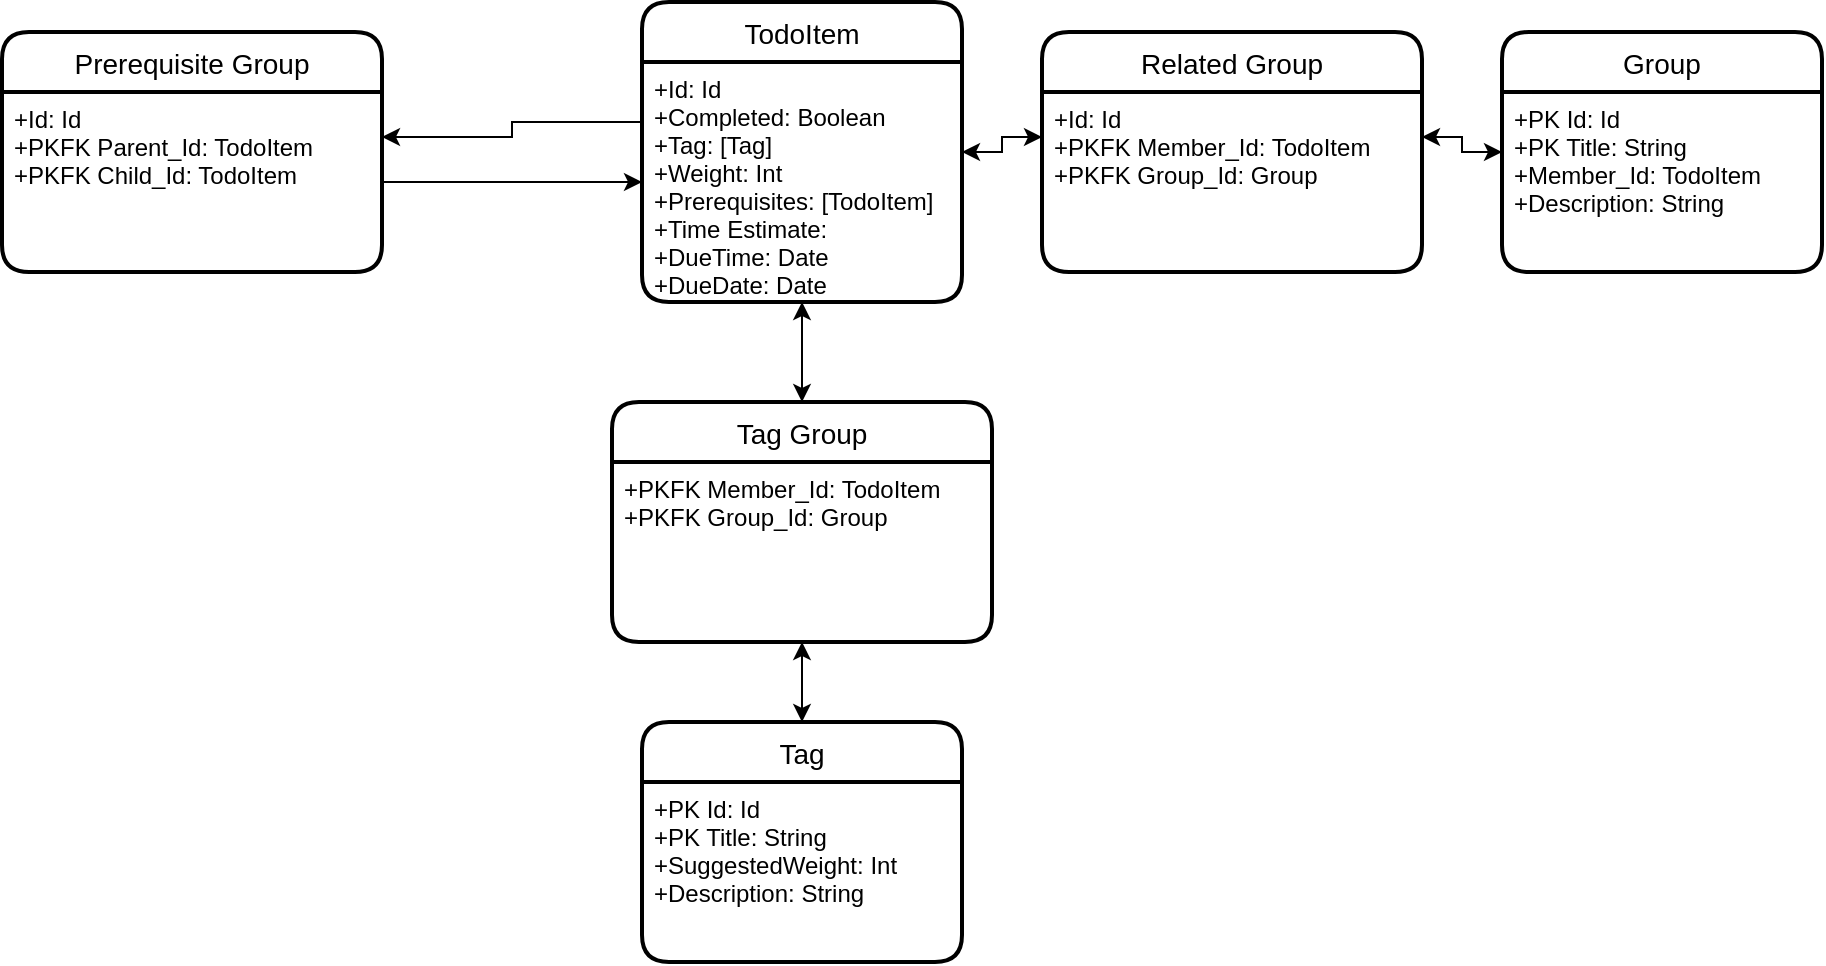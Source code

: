 <mxfile version="14.6.9" type="device" pages="4"><diagram id="w9Z-Ot1DT9RjUsLo7C4t" name="Database"><mxGraphModel dx="2272" dy="762" grid="1" gridSize="10" guides="1" tooltips="1" connect="1" arrows="1" fold="1" page="1" pageScale="1" pageWidth="850" pageHeight="1100" math="0" shadow="0"><root><mxCell id="0"/><mxCell id="1" parent="0"/><mxCell id="lCKme6r000xQtiHqYzqh-4" style="edgeStyle=orthogonalEdgeStyle;rounded=0;orthogonalLoop=1;jettySize=auto;html=1;entryX=0;entryY=0.25;entryDx=0;entryDy=0;startArrow=classic;startFill=1;" parent="1" source="hEsXncQ1UIlWttrNOkni-10" target="uS29JIJUTEtiiOTJYkYj-2" edge="1"><mxGeometry relative="1" as="geometry"/></mxCell><mxCell id="hEsXncQ1UIlWttrNOkni-10" value="TodoItem" style="swimlane;childLayout=stackLayout;horizontal=1;startSize=30;horizontalStack=0;rounded=1;fontSize=14;fontStyle=0;strokeWidth=2;resizeParent=0;resizeLast=1;shadow=0;dashed=0;align=center;" parent="1" vertex="1"><mxGeometry x="30" y="150" width="160" height="150" as="geometry"/></mxCell><mxCell id="hEsXncQ1UIlWttrNOkni-11" value="+Id: Id&#10;+Completed: Boolean&#10;+Tag: [Tag]&#10;+Weight: Int&#10;+Prerequisites: [TodoItem]&#10;+Time Estimate:&#10;+DueTime: Date&#10;+DueDate: Date" style="align=left;strokeColor=none;fillColor=none;spacingLeft=4;fontSize=12;verticalAlign=top;resizable=0;rotatable=0;part=1;" parent="hEsXncQ1UIlWttrNOkni-10" vertex="1"><mxGeometry y="30" width="160" height="120" as="geometry"/></mxCell><mxCell id="hEsXncQ1UIlWttrNOkni-14" value="Tag" style="swimlane;childLayout=stackLayout;horizontal=1;startSize=30;horizontalStack=0;rounded=1;fontSize=14;fontStyle=0;strokeWidth=2;resizeParent=0;resizeLast=1;shadow=0;dashed=0;align=center;" parent="1" vertex="1"><mxGeometry x="30" y="510" width="160" height="120" as="geometry"/></mxCell><mxCell id="hEsXncQ1UIlWttrNOkni-15" value="+PK Id: Id&#10;+PK Title: String&#10;+SuggestedWeight: Int&#10;+Description: String" style="align=left;strokeColor=none;fillColor=none;spacingLeft=4;fontSize=12;verticalAlign=top;resizable=0;rotatable=0;part=1;" parent="hEsXncQ1UIlWttrNOkni-14" vertex="1"><mxGeometry y="30" width="160" height="90" as="geometry"/></mxCell><mxCell id="lCKme6r000xQtiHqYzqh-3" style="edgeStyle=orthogonalEdgeStyle;rounded=0;orthogonalLoop=1;jettySize=auto;html=1;exitX=1;exitY=0.25;exitDx=0;exitDy=0;startArrow=classic;startFill=1;" parent="1" source="uS29JIJUTEtiiOTJYkYj-2" target="XiJTM9VHNmCkI-6jd9-G-1" edge="1"><mxGeometry relative="1" as="geometry"/></mxCell><mxCell id="XiJTM9VHNmCkI-6jd9-G-1" value="Group" style="swimlane;childLayout=stackLayout;horizontal=1;startSize=30;horizontalStack=0;rounded=1;fontSize=14;fontStyle=0;strokeWidth=2;resizeParent=0;resizeLast=1;shadow=0;dashed=0;align=center;" parent="1" vertex="1"><mxGeometry x="460" y="165" width="160" height="120" as="geometry"/></mxCell><mxCell id="XiJTM9VHNmCkI-6jd9-G-2" value="+PK Id: Id&#10;+PK Title: String&#10;+Member_Id: TodoItem&#10;+Description: String" style="align=left;strokeColor=none;fillColor=none;spacingLeft=4;fontSize=12;verticalAlign=top;resizable=0;rotatable=0;part=1;" parent="XiJTM9VHNmCkI-6jd9-G-1" vertex="1"><mxGeometry y="30" width="160" height="90" as="geometry"/></mxCell><mxCell id="uS29JIJUTEtiiOTJYkYj-1" value="Related Group" style="swimlane;childLayout=stackLayout;horizontal=1;startSize=30;horizontalStack=0;rounded=1;fontSize=14;fontStyle=0;strokeWidth=2;resizeParent=0;resizeLast=1;shadow=0;dashed=0;align=center;" parent="1" vertex="1"><mxGeometry x="230" y="165" width="190" height="120" as="geometry"/></mxCell><mxCell id="uS29JIJUTEtiiOTJYkYj-2" value="+Id: Id&#10;+PKFK Member_Id: TodoItem&#10;+PKFK Group_Id: Group" style="align=left;strokeColor=none;fillColor=none;spacingLeft=4;fontSize=12;verticalAlign=top;resizable=0;rotatable=0;part=1;" parent="uS29JIJUTEtiiOTJYkYj-1" vertex="1"><mxGeometry y="30" width="190" height="90" as="geometry"/></mxCell><mxCell id="uS29JIJUTEtiiOTJYkYj-3" value="Tag Group" style="swimlane;childLayout=stackLayout;horizontal=1;startSize=30;horizontalStack=0;rounded=1;fontSize=14;fontStyle=0;strokeWidth=2;resizeParent=0;resizeLast=1;shadow=0;dashed=0;align=center;" parent="1" vertex="1"><mxGeometry x="15" y="350" width="190" height="120" as="geometry"/></mxCell><mxCell id="uS29JIJUTEtiiOTJYkYj-4" value="+PKFK Member_Id: TodoItem&#10;+PKFK Group_Id: Group" style="align=left;strokeColor=none;fillColor=none;spacingLeft=4;fontSize=12;verticalAlign=top;resizable=0;rotatable=0;part=1;" parent="uS29JIJUTEtiiOTJYkYj-3" vertex="1"><mxGeometry y="30" width="190" height="90" as="geometry"/></mxCell><mxCell id="uS29JIJUTEtiiOTJYkYj-5" value="Prerequisite Group" style="swimlane;childLayout=stackLayout;horizontal=1;startSize=30;horizontalStack=0;rounded=1;fontSize=14;fontStyle=0;strokeWidth=2;resizeParent=0;resizeLast=1;shadow=0;dashed=0;align=center;" parent="1" vertex="1"><mxGeometry x="-290" y="165" width="190" height="120" as="geometry"/></mxCell><mxCell id="uS29JIJUTEtiiOTJYkYj-6" value="+Id: Id&#10;+PKFK Parent_Id: TodoItem&#10;+PKFK Child_Id: TodoItem" style="align=left;strokeColor=none;fillColor=none;spacingLeft=4;fontSize=12;verticalAlign=top;resizable=0;rotatable=0;part=1;" parent="uS29JIJUTEtiiOTJYkYj-5" vertex="1"><mxGeometry y="30" width="190" height="90" as="geometry"/></mxCell><mxCell id="Gl7ryOvTy7YsA5vWM8f--1" style="edgeStyle=orthogonalEdgeStyle;rounded=0;orthogonalLoop=1;jettySize=auto;html=1;exitX=0;exitY=0.25;exitDx=0;exitDy=0;entryX=1;entryY=0.25;entryDx=0;entryDy=0;" parent="1" source="hEsXncQ1UIlWttrNOkni-11" target="uS29JIJUTEtiiOTJYkYj-6" edge="1"><mxGeometry relative="1" as="geometry"/></mxCell><mxCell id="Gl7ryOvTy7YsA5vWM8f--2" style="edgeStyle=orthogonalEdgeStyle;rounded=0;orthogonalLoop=1;jettySize=auto;html=1;exitX=1;exitY=0.5;exitDx=0;exitDy=0;entryX=0;entryY=0.5;entryDx=0;entryDy=0;" parent="1" source="uS29JIJUTEtiiOTJYkYj-6" target="hEsXncQ1UIlWttrNOkni-11" edge="1"><mxGeometry relative="1" as="geometry"/></mxCell><mxCell id="seiEf7Ec4wVv-uPd3KMD-1" style="edgeStyle=orthogonalEdgeStyle;rounded=0;orthogonalLoop=1;jettySize=auto;html=1;exitX=0.5;exitY=1;exitDx=0;exitDy=0;entryX=0.5;entryY=0;entryDx=0;entryDy=0;startArrow=classic;startFill=1;" parent="1" source="hEsXncQ1UIlWttrNOkni-11" target="uS29JIJUTEtiiOTJYkYj-3" edge="1"><mxGeometry relative="1" as="geometry"/></mxCell><mxCell id="seiEf7Ec4wVv-uPd3KMD-2" style="edgeStyle=orthogonalEdgeStyle;rounded=0;orthogonalLoop=1;jettySize=auto;html=1;exitX=0.5;exitY=1;exitDx=0;exitDy=0;entryX=0.5;entryY=0;entryDx=0;entryDy=0;startArrow=classic;startFill=1;" parent="1" source="uS29JIJUTEtiiOTJYkYj-4" target="hEsXncQ1UIlWttrNOkni-14" edge="1"><mxGeometry relative="1" as="geometry"/></mxCell></root></mxGraphModel></diagram><diagram id="4_vDneGOm17w2C0n7o0x" name="Server"><mxGraphModel dx="2272" dy="762" grid="1" gridSize="10" guides="1" tooltips="1" connect="1" arrows="1" fold="1" page="1" pageScale="1" pageWidth="850" pageHeight="1100" math="0" shadow="0"><root><mxCell id="V-mAatHILPiothK4w5_0-0"/><mxCell id="V-mAatHILPiothK4w5_0-1" parent="V-mAatHILPiothK4w5_0-0"/><mxCell id="w4SJEn5hvBoU4jUlGMGE-0" value="Prerequisite Set" style="swimlane;childLayout=stackLayout;horizontal=1;startSize=30;horizontalStack=0;rounded=1;fontSize=14;fontStyle=0;strokeWidth=2;resizeParent=0;resizeLast=1;shadow=0;dashed=0;align=center;" parent="V-mAatHILPiothK4w5_0-1" vertex="1"><mxGeometry x="-560" y="180" width="190" height="120" as="geometry"/></mxCell><mxCell id="w4SJEn5hvBoU4jUlGMGE-1" value="Created per each prerequisite&#10;group, is a set that uses Id to&#10;keep track of loops at the cost of&#10;space" style="align=left;strokeColor=none;fillColor=none;spacingLeft=4;fontSize=12;verticalAlign=top;resizable=0;rotatable=0;part=1;" parent="w4SJEn5hvBoU4jUlGMGE-0" vertex="1"><mxGeometry y="30" width="190" height="90" as="geometry"/></mxCell></root></mxGraphModel></diagram><diagram id="A3wH4Cf-hCSHLjwGYGNS" name="Wireframe"><mxGraphModel dx="1422" dy="762" grid="1" gridSize="10" guides="1" tooltips="1" connect="1" arrows="1" fold="1" page="1" pageScale="1" pageWidth="850" pageHeight="1100" math="0" shadow="0"><root><mxCell id="sL80j_0c56OxRT2lVWYX-0"/><mxCell id="sL80j_0c56OxRT2lVWYX-1" parent="sL80j_0c56OxRT2lVWYX-0"/><mxCell id="D8sPp73t04uxT7QQMLxj-0" value="&lt;span&gt;1. Todo Item&lt;/span&gt;" style="swimlane;childLayout=stackLayout;horizontal=1;startSize=30;horizontalStack=0;rounded=1;fontSize=14;fontStyle=0;strokeWidth=2;resizeParent=0;resizeLast=1;shadow=0;dashed=0;align=left;html=1;" parent="sL80j_0c56OxRT2lVWYX-1" vertex="1"><mxGeometry x="100" y="50" width="280" height="210" as="geometry"/></mxCell><mxCell id="D8sPp73t04uxT7QQMLxj-1" value="Description and other fields" style="align=left;strokeColor=none;fillColor=none;spacingLeft=4;fontSize=12;verticalAlign=top;resizable=0;rotatable=0;part=1;" parent="D8sPp73t04uxT7QQMLxj-0" vertex="1"><mxGeometry y="30" width="280" height="180" as="geometry"/></mxCell><mxCell id="0M_XklMOYM7fN5GcrWqX-1" value="&lt;span&gt;2. Todo Item (Related to 1.)&lt;/span&gt;" style="swimlane;childLayout=stackLayout;horizontal=1;startSize=30;horizontalStack=0;rounded=1;fontSize=14;fontStyle=0;strokeWidth=2;resizeParent=0;resizeLast=1;shadow=0;dashed=0;align=left;html=1;" parent="sL80j_0c56OxRT2lVWYX-1" vertex="1"><mxGeometry x="380" y="50" width="280" height="210" as="geometry"/></mxCell><mxCell id="0M_XklMOYM7fN5GcrWqX-2" value="Description and other fields" style="align=left;strokeColor=none;fillColor=none;spacingLeft=4;fontSize=12;verticalAlign=top;resizable=0;rotatable=0;part=1;" parent="0M_XklMOYM7fN5GcrWqX-1" vertex="1"><mxGeometry y="30" width="280" height="180" as="geometry"/></mxCell><mxCell id="0M_XklMOYM7fN5GcrWqX-3" value="&lt;span&gt;1a. Subtask&lt;/span&gt;" style="swimlane;childLayout=stackLayout;horizontal=1;startSize=30;horizontalStack=0;rounded=1;fontSize=14;fontStyle=0;strokeWidth=2;resizeParent=0;resizeLast=1;shadow=0;dashed=0;align=left;html=1;" parent="sL80j_0c56OxRT2lVWYX-1" vertex="1"><mxGeometry x="110" y="260" width="280" height="120" as="geometry"/></mxCell><mxCell id="0M_XklMOYM7fN5GcrWqX-4" value="Description and other fields" style="align=left;strokeColor=none;fillColor=none;spacingLeft=4;fontSize=12;verticalAlign=top;resizable=0;rotatable=0;part=1;" parent="0M_XklMOYM7fN5GcrWqX-3" vertex="1"><mxGeometry y="30" width="280" height="90" as="geometry"/></mxCell><mxCell id="0M_XklMOYM7fN5GcrWqX-12" value="&lt;span&gt;3. Todo Item (Not related to 1. or 2's group)&lt;/span&gt;" style="swimlane;childLayout=stackLayout;horizontal=1;startSize=30;horizontalStack=0;rounded=1;fontSize=14;fontStyle=0;strokeWidth=2;resizeParent=0;resizeLast=1;shadow=0;dashed=0;align=left;html=1;" parent="sL80j_0c56OxRT2lVWYX-1" vertex="1"><mxGeometry x="680" y="50" width="280" height="210" as="geometry"/></mxCell><mxCell id="0M_XklMOYM7fN5GcrWqX-13" value="Description and other fields" style="align=left;strokeColor=none;fillColor=none;spacingLeft=4;fontSize=12;verticalAlign=top;resizable=0;rotatable=0;part=1;" parent="0M_XklMOYM7fN5GcrWqX-12" vertex="1"><mxGeometry y="30" width="280" height="180" as="geometry"/></mxCell></root></mxGraphModel></diagram><diagram id="UwjL41EMXT0o8Z139Vti" name="Designs"><mxGraphModel dx="1422" dy="762" grid="1" gridSize="10" guides="1" tooltips="1" connect="1" arrows="1" fold="1" page="1" pageScale="1" pageWidth="850" pageHeight="1100" math="0" shadow="0"><root><mxCell id="RYNLO8XI5rRus-8vK2zg-0"/><mxCell id="RYNLO8XI5rRus-8vK2zg-1" parent="RYNLO8XI5rRus-8vK2zg-0"/><mxCell id="KPJKlBR1ceBMhy050iJY-0" value="Design Mode" style="swimlane;childLayout=stackLayout;horizontal=1;startSize=30;horizontalStack=0;rounded=1;fontSize=14;fontStyle=0;strokeWidth=2;resizeParent=0;resizeLast=1;shadow=0;dashed=0;align=center;" parent="RYNLO8XI5rRus-8vK2zg-1" vertex="1"><mxGeometry x="350" y="660" width="160" height="120" as="geometry"/></mxCell><mxCell id="KPJKlBR1ceBMhy050iJY-1" value="Freely and quickly create and&lt;br&gt;insert Todo items in an exploratory way&lt;br&gt;&lt;br&gt;It should feel kinda like putting fields&lt;br&gt;into an excel sheet" style="align=left;strokeColor=none;fillColor=none;spacingLeft=4;fontSize=12;verticalAlign=top;resizable=0;rotatable=0;part=1;html=1;" parent="KPJKlBR1ceBMhy050iJY-0" vertex="1"><mxGeometry y="30" width="160" height="90" as="geometry"/></mxCell><mxCell id="bhMMuwyoMUVr7Swn7S-b-0" value="LogView" style="swimlane;childLayout=stackLayout;horizontal=1;startSize=30;horizontalStack=0;rounded=1;fontSize=14;fontStyle=0;strokeWidth=2;resizeParent=0;resizeLast=1;shadow=0;dashed=0;align=center;" parent="RYNLO8XI5rRus-8vK2zg-1" vertex="1"><mxGeometry x="100" y="650" width="160" height="120" as="geometry"/></mxCell><mxCell id="bhMMuwyoMUVr7Swn7S-b-1" value="Suggests todos to insert into &#10;time slots&#10;&#10;probably should have a submit button" style="align=left;strokeColor=none;fillColor=none;spacingLeft=4;fontSize=12;verticalAlign=top;resizable=0;rotatable=0;part=1;" parent="bhMMuwyoMUVr7Swn7S-b-0" vertex="1"><mxGeometry y="30" width="160" height="90" as="geometry"/></mxCell><mxCell id="e6e8-ffFOj0RSruq59Jb-0" value="controller" style="swimlane;childLayout=stackLayout;horizontal=1;startSize=30;horizontalStack=0;rounded=1;fontSize=14;fontStyle=0;strokeWidth=2;resizeParent=0;resizeLast=1;shadow=0;dashed=0;align=center;" parent="RYNLO8XI5rRus-8vK2zg-1" vertex="1"><mxGeometry x="660" y="660" width="160" height="120" as="geometry"/></mxCell><mxCell id="e6e8-ffFOj0RSruq59Jb-1" value="controller middleman that interacts with the database&#10;" style="align=left;strokeColor=none;fillColor=none;spacingLeft=4;fontSize=12;verticalAlign=top;resizable=0;rotatable=0;part=1;" parent="e6e8-ffFOj0RSruq59Jb-0" vertex="1"><mxGeometry y="30" width="160" height="90" as="geometry"/></mxCell><mxCell id="LnxWvuGrMBJ3guCzbwa6-0" value="Focus View" style="swimlane;childLayout=stackLayout;horizontal=1;startSize=30;horizontalStack=0;rounded=1;fontSize=14;fontStyle=0;strokeWidth=2;resizeParent=0;resizeLast=1;shadow=0;dashed=0;align=center;" vertex="1" parent="RYNLO8XI5rRus-8vK2zg-1"><mxGeometry x="490" y="860" width="160" height="120" as="geometry"/></mxCell><mxCell id="LnxWvuGrMBJ3guCzbwa6-1" value="only load and display grouped&lt;br&gt;or selected or otherwise queried" style="align=left;strokeColor=none;fillColor=none;spacingLeft=4;fontSize=12;verticalAlign=top;resizable=0;rotatable=0;part=1;html=1;" vertex="1" parent="LnxWvuGrMBJ3guCzbwa6-0"><mxGeometry y="30" width="160" height="90" as="geometry"/></mxCell><mxCell id="D0tNxobxzfy6XdUP4umz-0" value="Config files?" style="swimlane;childLayout=stackLayout;horizontal=1;startSize=30;horizontalStack=0;rounded=1;fontSize=14;fontStyle=0;strokeWidth=2;resizeParent=0;resizeLast=1;shadow=0;dashed=0;align=center;" vertex="1" parent="RYNLO8XI5rRus-8vK2zg-1"><mxGeometry x="160" y="840" width="160" height="120" as="geometry"/></mxCell></root></mxGraphModel></diagram></mxfile>